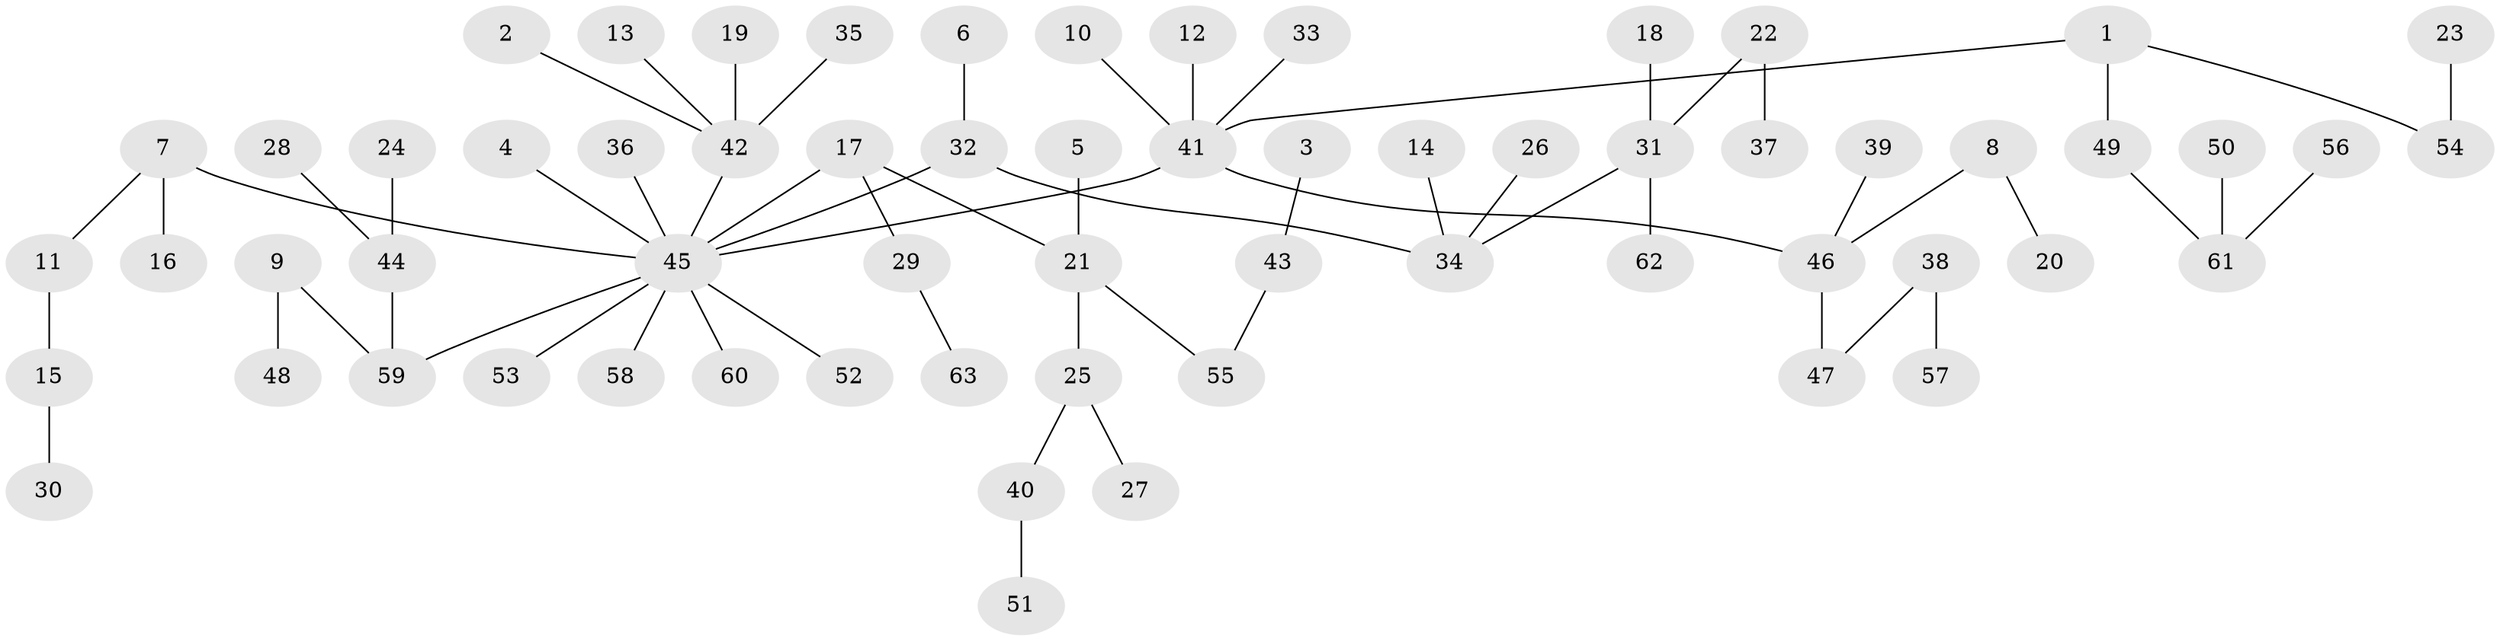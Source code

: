 // original degree distribution, {6: 0.016, 9: 0.008, 4: 0.064, 8: 0.008, 3: 0.08, 2: 0.272, 5: 0.04, 1: 0.512}
// Generated by graph-tools (version 1.1) at 2025/26/03/09/25 03:26:30]
// undirected, 63 vertices, 62 edges
graph export_dot {
graph [start="1"]
  node [color=gray90,style=filled];
  1;
  2;
  3;
  4;
  5;
  6;
  7;
  8;
  9;
  10;
  11;
  12;
  13;
  14;
  15;
  16;
  17;
  18;
  19;
  20;
  21;
  22;
  23;
  24;
  25;
  26;
  27;
  28;
  29;
  30;
  31;
  32;
  33;
  34;
  35;
  36;
  37;
  38;
  39;
  40;
  41;
  42;
  43;
  44;
  45;
  46;
  47;
  48;
  49;
  50;
  51;
  52;
  53;
  54;
  55;
  56;
  57;
  58;
  59;
  60;
  61;
  62;
  63;
  1 -- 41 [weight=1.0];
  1 -- 49 [weight=1.0];
  1 -- 54 [weight=1.0];
  2 -- 42 [weight=1.0];
  3 -- 43 [weight=1.0];
  4 -- 45 [weight=1.0];
  5 -- 21 [weight=1.0];
  6 -- 32 [weight=1.0];
  7 -- 11 [weight=1.0];
  7 -- 16 [weight=1.0];
  7 -- 45 [weight=1.0];
  8 -- 20 [weight=1.0];
  8 -- 46 [weight=1.0];
  9 -- 48 [weight=1.0];
  9 -- 59 [weight=1.0];
  10 -- 41 [weight=1.0];
  11 -- 15 [weight=1.0];
  12 -- 41 [weight=1.0];
  13 -- 42 [weight=1.0];
  14 -- 34 [weight=1.0];
  15 -- 30 [weight=1.0];
  17 -- 21 [weight=1.0];
  17 -- 29 [weight=1.0];
  17 -- 45 [weight=1.0];
  18 -- 31 [weight=1.0];
  19 -- 42 [weight=1.0];
  21 -- 25 [weight=1.0];
  21 -- 55 [weight=1.0];
  22 -- 31 [weight=1.0];
  22 -- 37 [weight=1.0];
  23 -- 54 [weight=1.0];
  24 -- 44 [weight=1.0];
  25 -- 27 [weight=1.0];
  25 -- 40 [weight=1.0];
  26 -- 34 [weight=1.0];
  28 -- 44 [weight=1.0];
  29 -- 63 [weight=1.0];
  31 -- 34 [weight=1.0];
  31 -- 62 [weight=1.0];
  32 -- 34 [weight=1.0];
  32 -- 45 [weight=1.0];
  33 -- 41 [weight=1.0];
  35 -- 42 [weight=1.0];
  36 -- 45 [weight=1.0];
  38 -- 47 [weight=1.0];
  38 -- 57 [weight=1.0];
  39 -- 46 [weight=1.0];
  40 -- 51 [weight=1.0];
  41 -- 45 [weight=1.0];
  41 -- 46 [weight=1.0];
  42 -- 45 [weight=1.0];
  43 -- 55 [weight=1.0];
  44 -- 59 [weight=1.0];
  45 -- 52 [weight=1.0];
  45 -- 53 [weight=1.0];
  45 -- 58 [weight=1.0];
  45 -- 59 [weight=1.0];
  45 -- 60 [weight=1.0];
  46 -- 47 [weight=1.0];
  49 -- 61 [weight=1.0];
  50 -- 61 [weight=1.0];
  56 -- 61 [weight=1.0];
}
